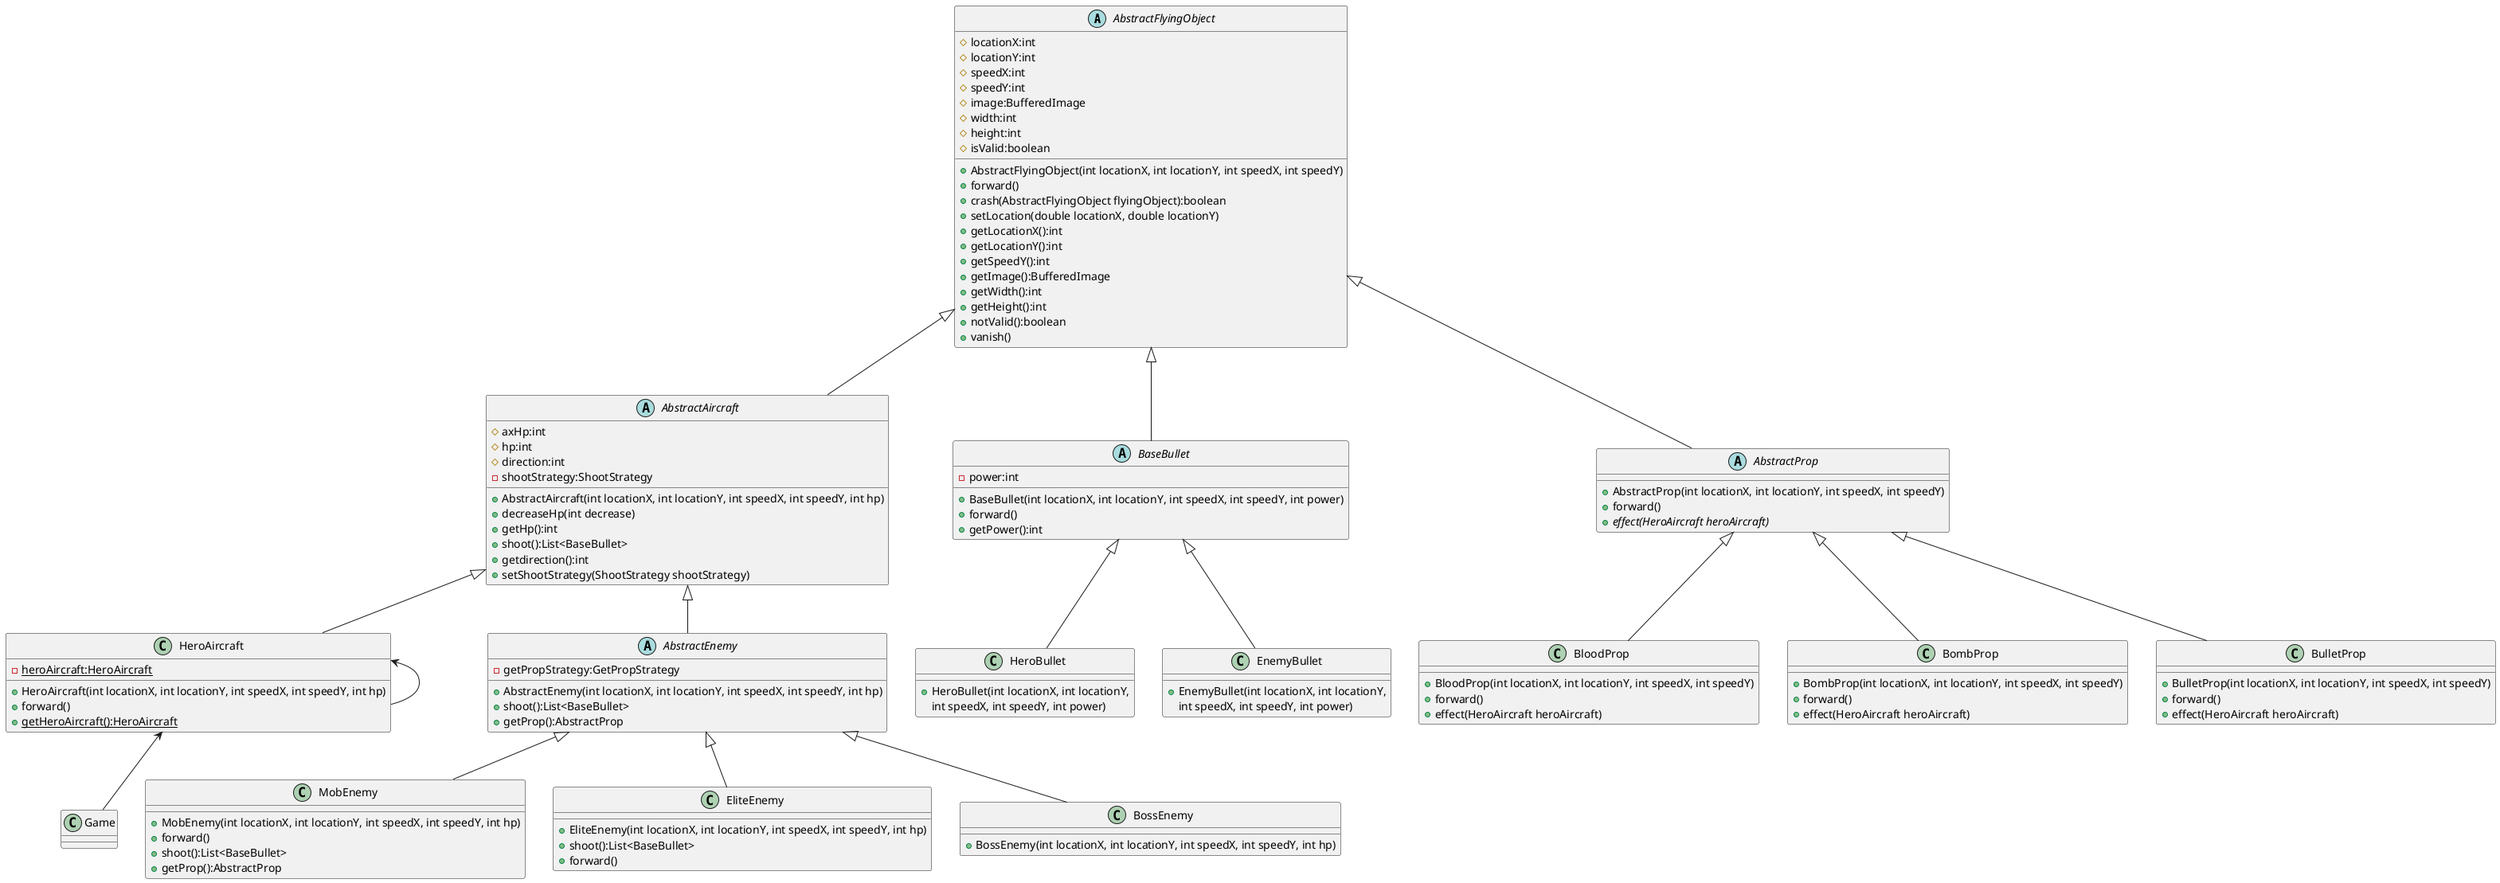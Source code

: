 @startuml
'https://plantuml.com/class-diagram

abstract class AbstractFlyingObject
{
    # locationX:int
    # locationY:int
    # speedX:int
    # speedY:int
    # image:BufferedImage
    # width:int
    # height:int
    # isValid:boolean

    + AbstractFlyingObject(int locationX, int locationY, int speedX, int speedY)
    + forward()
    + crash(AbstractFlyingObject flyingObject):boolean
    + setLocation(double locationX, double locationY)
    + getLocationX():int
    + getLocationY():int
    + getSpeedY():int
    + getImage():BufferedImage
    + getWidth():int
    + getHeight():int
    + notValid():boolean
    + vanish()
}

abstract class AbstractAircraft
{
	# axHp:int
    # hp:int
    # direction:int
    - shootStrategy:ShootStrategy
    + AbstractAircraft(int locationX, int locationY, int speedX, int speedY, int hp)
    + decreaseHp(int decrease)
    + getHp():int
    + shoot():List<BaseBullet>
    + getdirection():int
    + setShootStrategy(ShootStrategy shootStrategy)
 }

abstract class BaseBullet
{
    - power:int
    + BaseBullet(int locationX, int locationY, int speedX, int speedY, int power)
    + forward()
	+ getPower():int
}



AbstractFlyingObject <|-- AbstractAircraft
AbstractFlyingObject <|-- BaseBullet
AbstractFlyingObject <|-- AbstractProp

AbstractAircraft <|-- HeroAircraft
AbstractAircraft <|-- AbstractEnemy
AbstractEnemy <|-- MobEnemy
AbstractEnemy <|-- EliteEnemy
AbstractEnemy <|-- BossEnemy


BaseBullet <|-- HeroBullet
BaseBullet <|-- EnemyBullet

AbstractProp  <|-- BloodProp
AbstractProp  <|-- BombProp
AbstractProp <|-- BulletProp

class HeroAircraft {
    - {static} heroAircraft:HeroAircraft
    + HeroAircraft(int locationX, int locationY, int speedX, int speedY, int hp)
    + forward()
    + {static} getHeroAircraft():HeroAircraft
}


abstract  class AbstractEnemy{
- getPropStrategy:GetPropStrategy
+ AbstractEnemy(int locationX, int locationY, int speedX, int speedY, int hp)
+ shoot():List<BaseBullet>
+ getProp():AbstractProp
}

class BossEnemy{
+ BossEnemy(int locationX, int locationY, int speedX, int speedY, int hp)
}

class EliteEnemy{
+ EliteEnemy(int locationX, int locationY, int speedX, int speedY, int hp)
+ shoot():List<BaseBullet>
+ forward()
}

class MobEnemy{
+ MobEnemy(int locationX, int locationY, int speedX, int speedY, int hp)
+ forward()
+ shoot():List<BaseBullet>
+ getProp():AbstractProp
}


abstract class AbstractProp{
 + AbstractProp(int locationX, int locationY, int speedX, int speedY)
 + forward()
 + {abstract} effect(HeroAircraft heroAircraft)
}

class BloodProp{
 + BloodProp(int locationX, int locationY, int speedX, int speedY)
 + forward()
 + effect(HeroAircraft heroAircraft)
}

class BombProp{
 + BombProp(int locationX, int locationY, int speedX, int speedY)
 + forward()
 + effect(HeroAircraft heroAircraft)
}

class BulletProp{
 + BulletProp(int locationX, int locationY, int speedX, int speedY)
 + forward()
 + effect(HeroAircraft heroAircraft)
}


class HeroBullet {
    + HeroBullet(int locationX, int locationY,
     int speedX, int speedY, int power)
}

class EnemyBullet {
    + EnemyBullet(int locationX, int locationY,
     int speedX, int speedY, int power)
}


HeroAircraft<--HeroAircraft
HeroAircraft<--Game
@enduml